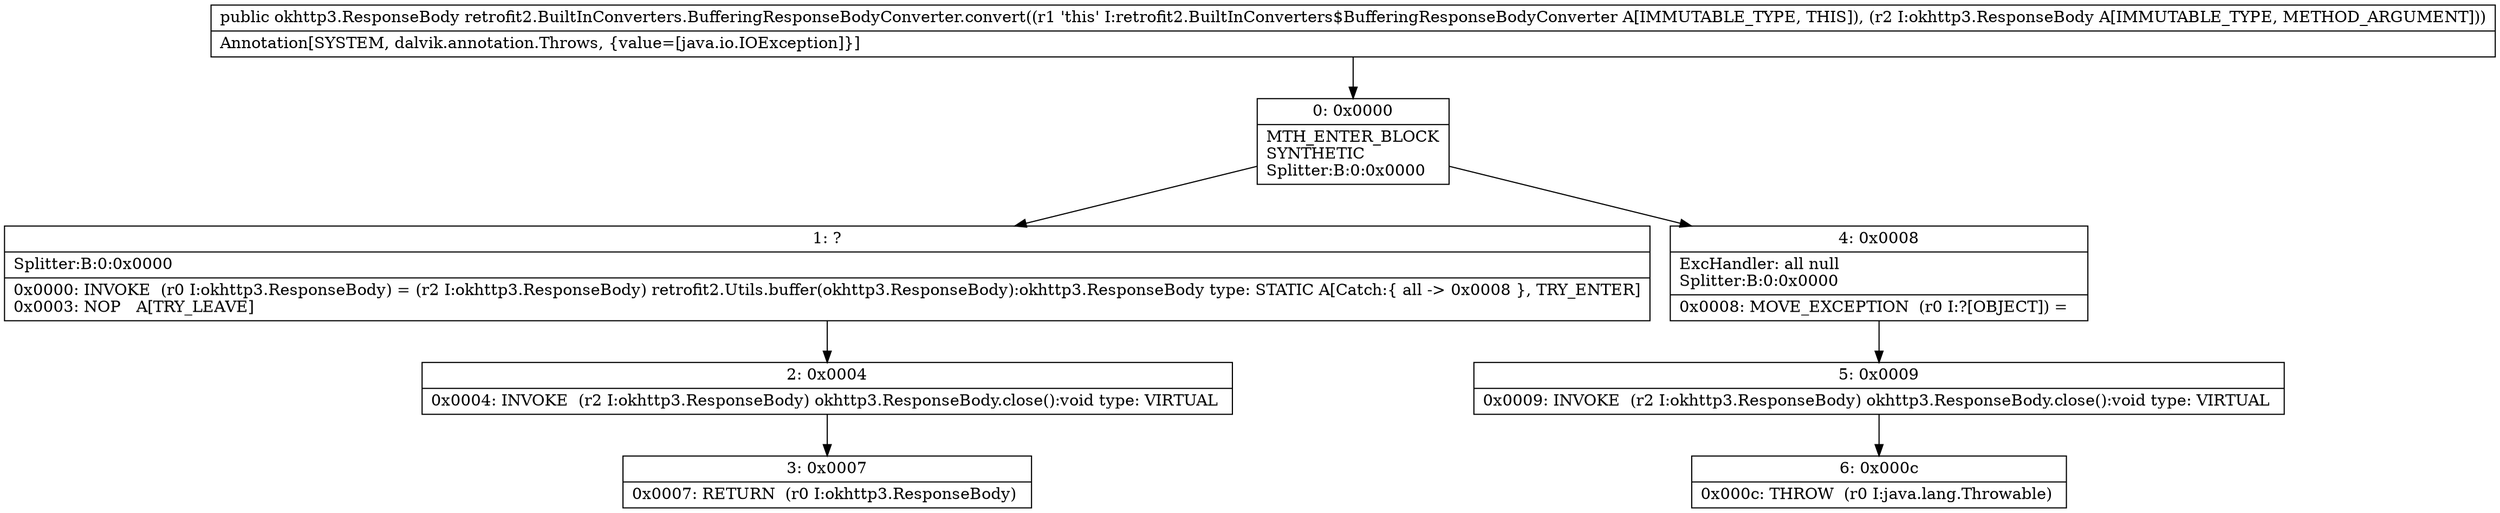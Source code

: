 digraph "CFG forretrofit2.BuiltInConverters.BufferingResponseBodyConverter.convert(Lokhttp3\/ResponseBody;)Lokhttp3\/ResponseBody;" {
Node_0 [shape=record,label="{0\:\ 0x0000|MTH_ENTER_BLOCK\lSYNTHETIC\lSplitter:B:0:0x0000\l}"];
Node_1 [shape=record,label="{1\:\ ?|Splitter:B:0:0x0000\l|0x0000: INVOKE  (r0 I:okhttp3.ResponseBody) = (r2 I:okhttp3.ResponseBody) retrofit2.Utils.buffer(okhttp3.ResponseBody):okhttp3.ResponseBody type: STATIC A[Catch:\{ all \-\> 0x0008 \}, TRY_ENTER]\l0x0003: NOP   A[TRY_LEAVE]\l}"];
Node_2 [shape=record,label="{2\:\ 0x0004|0x0004: INVOKE  (r2 I:okhttp3.ResponseBody) okhttp3.ResponseBody.close():void type: VIRTUAL \l}"];
Node_3 [shape=record,label="{3\:\ 0x0007|0x0007: RETURN  (r0 I:okhttp3.ResponseBody) \l}"];
Node_4 [shape=record,label="{4\:\ 0x0008|ExcHandler: all null\lSplitter:B:0:0x0000\l|0x0008: MOVE_EXCEPTION  (r0 I:?[OBJECT]) =  \l}"];
Node_5 [shape=record,label="{5\:\ 0x0009|0x0009: INVOKE  (r2 I:okhttp3.ResponseBody) okhttp3.ResponseBody.close():void type: VIRTUAL \l}"];
Node_6 [shape=record,label="{6\:\ 0x000c|0x000c: THROW  (r0 I:java.lang.Throwable) \l}"];
MethodNode[shape=record,label="{public okhttp3.ResponseBody retrofit2.BuiltInConverters.BufferingResponseBodyConverter.convert((r1 'this' I:retrofit2.BuiltInConverters$BufferingResponseBodyConverter A[IMMUTABLE_TYPE, THIS]), (r2 I:okhttp3.ResponseBody A[IMMUTABLE_TYPE, METHOD_ARGUMENT]))  | Annotation[SYSTEM, dalvik.annotation.Throws, \{value=[java.io.IOException]\}]\l}"];
MethodNode -> Node_0;
Node_0 -> Node_1;
Node_0 -> Node_4;
Node_1 -> Node_2;
Node_2 -> Node_3;
Node_4 -> Node_5;
Node_5 -> Node_6;
}

